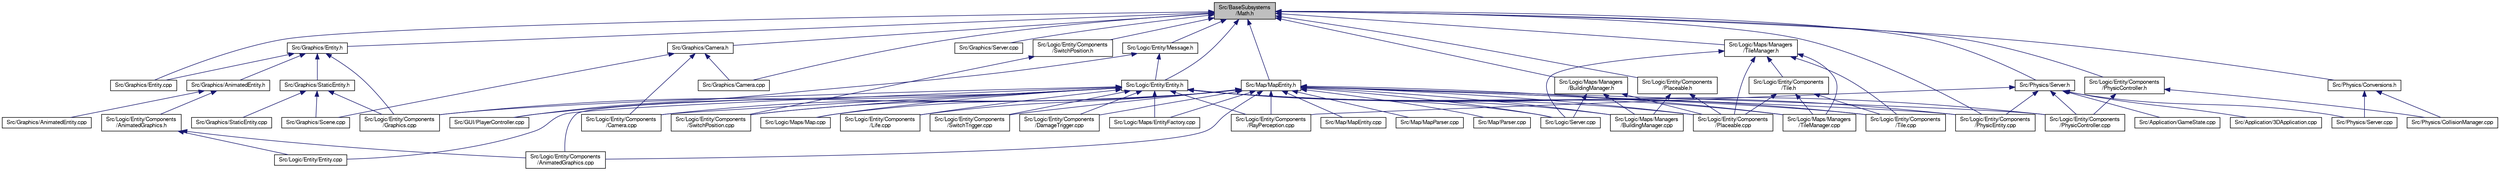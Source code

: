 digraph "Src/BaseSubsystems/Math.h"
{
  edge [fontname="FreeSans",fontsize="10",labelfontname="FreeSans",labelfontsize="10"];
  node [fontname="FreeSans",fontsize="10",shape=record];
  Node1 [label="Src/BaseSubsystems\l/Math.h",height=0.2,width=0.4,color="black", fillcolor="grey75", style="filled", fontcolor="black"];
  Node1 -> Node2 [dir="back",color="midnightblue",fontsize="10",style="solid",fontname="FreeSans"];
  Node2 [label="Src/Graphics/Entity.h",height=0.2,width=0.4,color="black", fillcolor="white", style="filled",URL="$_graphics_2_entity_8h_source.html"];
  Node2 -> Node3 [dir="back",color="midnightblue",fontsize="10",style="solid",fontname="FreeSans"];
  Node3 [label="Src/Graphics/AnimatedEntity.h",height=0.2,width=0.4,color="black", fillcolor="white", style="filled",URL="$_animated_entity_8h.html",tooltip="Contiene la declaración de la clase que representa una entidad gráfica con animaciones. "];
  Node3 -> Node4 [dir="back",color="midnightblue",fontsize="10",style="solid",fontname="FreeSans"];
  Node4 [label="Src/Graphics/AnimatedEntity.cpp",height=0.2,width=0.4,color="black", fillcolor="white", style="filled",URL="$_animated_entity_8cpp.html",tooltip="Contiene la implementación de la clase que representa una entidad gráfica con animaciones. "];
  Node3 -> Node5 [dir="back",color="midnightblue",fontsize="10",style="solid",fontname="FreeSans"];
  Node5 [label="Src/Logic/Entity/Components\l/AnimatedGraphics.h",height=0.2,width=0.4,color="black", fillcolor="white", style="filled",URL="$_animated_graphics_8h.html",tooltip="Contiene la declaraciï¿œn del componente que controla la representaciï¿œn grï¿œfica de una entidad es..."];
  Node5 -> Node6 [dir="back",color="midnightblue",fontsize="10",style="solid",fontname="FreeSans"];
  Node6 [label="Src/Logic/Entity/Components\l/AnimatedGraphics.cpp",height=0.2,width=0.4,color="black", fillcolor="white", style="filled",URL="$_animated_graphics_8cpp.html",tooltip="Contiene la implementaciï¿œn del componente que controla la representaciï¿œn grï¿œfica de una entidad..."];
  Node5 -> Node7 [dir="back",color="midnightblue",fontsize="10",style="solid",fontname="FreeSans"];
  Node7 [label="Src/Logic/Entity/Entity.cpp",height=0.2,width=0.4,color="black", fillcolor="white", style="filled",URL="$_logic_2_entity_2_entity_8cpp_source.html"];
  Node2 -> Node8 [dir="back",color="midnightblue",fontsize="10",style="solid",fontname="FreeSans"];
  Node8 [label="Src/Graphics/Entity.cpp",height=0.2,width=0.4,color="black", fillcolor="white", style="filled",URL="$_graphics_2_entity_8cpp_source.html"];
  Node2 -> Node9 [dir="back",color="midnightblue",fontsize="10",style="solid",fontname="FreeSans"];
  Node9 [label="Src/Graphics/StaticEntity.h",height=0.2,width=0.4,color="black", fillcolor="white", style="filled",URL="$_static_entity_8h.html",tooltip="Contiene la declaración de la clase que representa una entidad gráfica estática. "];
  Node9 -> Node10 [dir="back",color="midnightblue",fontsize="10",style="solid",fontname="FreeSans"];
  Node10 [label="Src/Graphics/Scene.cpp",height=0.2,width=0.4,color="black", fillcolor="white", style="filled",URL="$_scene_8cpp.html",tooltip="Contiene la implementación de la clase contenedora de los elementos de una escena. "];
  Node9 -> Node11 [dir="back",color="midnightblue",fontsize="10",style="solid",fontname="FreeSans"];
  Node11 [label="Src/Graphics/StaticEntity.cpp",height=0.2,width=0.4,color="black", fillcolor="white", style="filled",URL="$_static_entity_8cpp.html",tooltip="Contiene la implementación de la clase que representa una entidad gráfica estática. "];
  Node9 -> Node12 [dir="back",color="midnightblue",fontsize="10",style="solid",fontname="FreeSans"];
  Node12 [label="Src/Logic/Entity/Components\l/Graphics.cpp",height=0.2,width=0.4,color="black", fillcolor="white", style="filled",URL="$_graphics_8cpp.html",tooltip="Contiene la implementaciï¿œn del componente que controla la representaciï¿œn grï¿œfica de la entidad..."];
  Node2 -> Node12 [dir="back",color="midnightblue",fontsize="10",style="solid",fontname="FreeSans"];
  Node1 -> Node13 [dir="back",color="midnightblue",fontsize="10",style="solid",fontname="FreeSans"];
  Node13 [label="Src/Graphics/Camera.h",height=0.2,width=0.4,color="black", fillcolor="white", style="filled",URL="$_graphics_2_camera_8h_source.html"];
  Node13 -> Node14 [dir="back",color="midnightblue",fontsize="10",style="solid",fontname="FreeSans"];
  Node14 [label="Src/Graphics/Camera.cpp",height=0.2,width=0.4,color="black", fillcolor="white", style="filled",URL="$_graphics_2_camera_8cpp_source.html"];
  Node13 -> Node10 [dir="back",color="midnightblue",fontsize="10",style="solid",fontname="FreeSans"];
  Node13 -> Node15 [dir="back",color="midnightblue",fontsize="10",style="solid",fontname="FreeSans"];
  Node15 [label="Src/Logic/Entity/Components\l/Camera.cpp",height=0.2,width=0.4,color="black", fillcolor="white", style="filled",URL="$_logic_2_entity_2_components_2_camera_8cpp_source.html"];
  Node1 -> Node14 [dir="back",color="midnightblue",fontsize="10",style="solid",fontname="FreeSans"];
  Node1 -> Node8 [dir="back",color="midnightblue",fontsize="10",style="solid",fontname="FreeSans"];
  Node1 -> Node16 [dir="back",color="midnightblue",fontsize="10",style="solid",fontname="FreeSans"];
  Node16 [label="Src/Graphics/Server.cpp",height=0.2,width=0.4,color="black", fillcolor="white", style="filled",URL="$_graphics_2_server_8cpp_source.html"];
  Node1 -> Node17 [dir="back",color="midnightblue",fontsize="10",style="solid",fontname="FreeSans"];
  Node17 [label="Src/Logic/Entity/Components\l/PhysicController.h",height=0.2,width=0.4,color="black", fillcolor="white", style="filled",URL="$_physic_controller_8h.html",tooltip="Contiene la declaraciï¿œn del componente que se utiliza para representar jugadores y enemigos en el m..."];
  Node17 -> Node18 [dir="back",color="midnightblue",fontsize="10",style="solid",fontname="FreeSans"];
  Node18 [label="Src/Logic/Entity/Components\l/PhysicController.cpp",height=0.2,width=0.4,color="black", fillcolor="white", style="filled",URL="$_physic_controller_8cpp.html",tooltip="Contiene la implementaciï¿œn del componente que se utiliza para representar jugadores y enemigos en e..."];
  Node17 -> Node19 [dir="back",color="midnightblue",fontsize="10",style="solid",fontname="FreeSans"];
  Node19 [label="Src/Physics/CollisionManager.cpp",height=0.2,width=0.4,color="black", fillcolor="white", style="filled",URL="$_collision_manager_8cpp.html",tooltip="Contiene la implementación del gestor de colisiones. "];
  Node1 -> Node20 [dir="back",color="midnightblue",fontsize="10",style="solid",fontname="FreeSans"];
  Node20 [label="Src/Logic/Entity/Components\l/PhysicEntity.cpp",height=0.2,width=0.4,color="black", fillcolor="white", style="filled",URL="$_physic_entity_8cpp.html",tooltip="Contiene la implementaciï¿œn del componente encargado de representar entidades fï¿œsicas simples..."];
  Node1 -> Node21 [dir="back",color="midnightblue",fontsize="10",style="solid",fontname="FreeSans"];
  Node21 [label="Src/Logic/Entity/Components\l/Placeable.h",height=0.2,width=0.4,color="black", fillcolor="white", style="filled",URL="$_placeable_8h_source.html"];
  Node21 -> Node22 [dir="back",color="midnightblue",fontsize="10",style="solid",fontname="FreeSans"];
  Node22 [label="Src/Logic/Entity/Components\l/Placeable.cpp",height=0.2,width=0.4,color="black", fillcolor="white", style="filled",URL="$_placeable_8cpp_source.html"];
  Node21 -> Node23 [dir="back",color="midnightblue",fontsize="10",style="solid",fontname="FreeSans"];
  Node23 [label="Src/Logic/Maps/Managers\l/BuildingManager.cpp",height=0.2,width=0.4,color="black", fillcolor="white", style="filled",URL="$_building_manager_8cpp.html",tooltip="Contiene la implementación del gestor de la matriz de tiles. "];
  Node1 -> Node24 [dir="back",color="midnightblue",fontsize="10",style="solid",fontname="FreeSans"];
  Node24 [label="Src/Logic/Entity/Components\l/SwitchPosition.h",height=0.2,width=0.4,color="black", fillcolor="white", style="filled",URL="$_switch_position_8h.html",tooltip="Contiene la declaraciï¿œn del componente que controla el movimiento de una entidad que tiene dos esta..."];
  Node24 -> Node25 [dir="back",color="midnightblue",fontsize="10",style="solid",fontname="FreeSans"];
  Node25 [label="Src/Logic/Entity/Components\l/SwitchPosition.cpp",height=0.2,width=0.4,color="black", fillcolor="white", style="filled",URL="$_switch_position_8cpp.html",tooltip="Contiene la implementaciï¿œn del componente que controla el movimiento de una entidad que tiene dos e..."];
  Node1 -> Node26 [dir="back",color="midnightblue",fontsize="10",style="solid",fontname="FreeSans"];
  Node26 [label="Src/Logic/Entity/Entity.h",height=0.2,width=0.4,color="black", fillcolor="white", style="filled",URL="$_logic_2_entity_2_entity_8h_source.html"];
  Node26 -> Node27 [dir="back",color="midnightblue",fontsize="10",style="solid",fontname="FreeSans"];
  Node27 [label="Src/GUI/PlayerController.cpp",height=0.2,width=0.4,color="black", fillcolor="white", style="filled",URL="$_player_controller_8cpp.html",tooltip="Contiene la implementaciï¿œn de la clase CPlayerController. "];
  Node26 -> Node6 [dir="back",color="midnightblue",fontsize="10",style="solid",fontname="FreeSans"];
  Node26 -> Node15 [dir="back",color="midnightblue",fontsize="10",style="solid",fontname="FreeSans"];
  Node26 -> Node28 [dir="back",color="midnightblue",fontsize="10",style="solid",fontname="FreeSans"];
  Node28 [label="Src/Logic/Entity/Components\l/DamageTrigger.cpp",height=0.2,width=0.4,color="black", fillcolor="white", style="filled",URL="$_damage_trigger_8cpp.html",tooltip="Contiene la implementaciï¿œn del componente que envia un mensaje DAMAGED cuando su entidad es tocada..."];
  Node26 -> Node12 [dir="back",color="midnightblue",fontsize="10",style="solid",fontname="FreeSans"];
  Node26 -> Node29 [dir="back",color="midnightblue",fontsize="10",style="solid",fontname="FreeSans"];
  Node29 [label="Src/Logic/Entity/Components\l/Life.cpp",height=0.2,width=0.4,color="black", fillcolor="white", style="filled",URL="$_life_8cpp.html",tooltip="Contiene la implementaciï¿œn del componente que controla la vida de una entidad. "];
  Node26 -> Node18 [dir="back",color="midnightblue",fontsize="10",style="solid",fontname="FreeSans"];
  Node26 -> Node20 [dir="back",color="midnightblue",fontsize="10",style="solid",fontname="FreeSans"];
  Node26 -> Node22 [dir="back",color="midnightblue",fontsize="10",style="solid",fontname="FreeSans"];
  Node26 -> Node30 [dir="back",color="midnightblue",fontsize="10",style="solid",fontname="FreeSans"];
  Node30 [label="Src/Logic/Entity/Components\l/RayPerception.cpp",height=0.2,width=0.4,color="black", fillcolor="white", style="filled",URL="$_ray_perception_8cpp.html",tooltip="Contiene la implementaciï¿œn de un componente de percepciï¿œn basado en lanzamiento de rayos..."];
  Node26 -> Node25 [dir="back",color="midnightblue",fontsize="10",style="solid",fontname="FreeSans"];
  Node26 -> Node31 [dir="back",color="midnightblue",fontsize="10",style="solid",fontname="FreeSans"];
  Node31 [label="Src/Logic/Entity/Components\l/SwitchTrigger.cpp",height=0.2,width=0.4,color="black", fillcolor="white", style="filled",URL="$_switch_trigger_8cpp.html",tooltip="Contiene la declaraciï¿œn del componente que envia un mensaje SWITCH a otra entidad cuando recibe un ..."];
  Node26 -> Node32 [dir="back",color="midnightblue",fontsize="10",style="solid",fontname="FreeSans"];
  Node32 [label="Src/Logic/Entity/Components\l/Tile.cpp",height=0.2,width=0.4,color="black", fillcolor="white", style="filled",URL="$_tile_8cpp_source.html"];
  Node26 -> Node7 [dir="back",color="midnightblue",fontsize="10",style="solid",fontname="FreeSans"];
  Node26 -> Node33 [dir="back",color="midnightblue",fontsize="10",style="solid",fontname="FreeSans"];
  Node33 [label="Src/Logic/Maps/EntityFactory.cpp",height=0.2,width=0.4,color="black", fillcolor="white", style="filled",URL="$_entity_factory_8cpp.html",tooltip="Contiene la implementación de la clase factoría de entidades del juego. "];
  Node26 -> Node23 [dir="back",color="midnightblue",fontsize="10",style="solid",fontname="FreeSans"];
  Node26 -> Node34 [dir="back",color="midnightblue",fontsize="10",style="solid",fontname="FreeSans"];
  Node34 [label="Src/Logic/Maps/Managers\l/TileManager.cpp",height=0.2,width=0.4,color="black", fillcolor="white", style="filled",URL="$_tile_manager_8cpp.html",tooltip="THIS IS A TEMPLATE OF AN EMPTY SINGLETON MANAGER, CONTAINING ONLY THE MANAGER INSTANCE AND ALL REQUIR..."];
  Node26 -> Node35 [dir="back",color="midnightblue",fontsize="10",style="solid",fontname="FreeSans"];
  Node35 [label="Src/Logic/Maps/Map.cpp",height=0.2,width=0.4,color="black", fillcolor="white", style="filled",URL="$_map_8cpp.html",tooltip="Contiene la implementaciï¿œn de la clase CMap, Un mapa lï¿œgico. "];
  Node26 -> Node36 [dir="back",color="midnightblue",fontsize="10",style="solid",fontname="FreeSans"];
  Node36 [label="Src/Logic/Server.cpp",height=0.2,width=0.4,color="black", fillcolor="white", style="filled",URL="$_logic_2_server_8cpp_source.html"];
  Node1 -> Node37 [dir="back",color="midnightblue",fontsize="10",style="solid",fontname="FreeSans"];
  Node37 [label="Src/Logic/Entity/Message.h",height=0.2,width=0.4,color="black", fillcolor="white", style="filled",URL="$_message_8h.html",tooltip="Contiene el tipo de datos de un mensaje. "];
  Node37 -> Node27 [dir="back",color="midnightblue",fontsize="10",style="solid",fontname="FreeSans"];
  Node37 -> Node26 [dir="back",color="midnightblue",fontsize="10",style="solid",fontname="FreeSans"];
  Node1 -> Node38 [dir="back",color="midnightblue",fontsize="10",style="solid",fontname="FreeSans"];
  Node38 [label="Src/Logic/Maps/Managers\l/BuildingManager.h",height=0.2,width=0.4,color="black", fillcolor="white", style="filled",URL="$_building_manager_8h.html",tooltip="Contiene la declaración del gestor de edificios. "];
  Node38 -> Node22 [dir="back",color="midnightblue",fontsize="10",style="solid",fontname="FreeSans"];
  Node38 -> Node23 [dir="back",color="midnightblue",fontsize="10",style="solid",fontname="FreeSans"];
  Node38 -> Node36 [dir="back",color="midnightblue",fontsize="10",style="solid",fontname="FreeSans"];
  Node1 -> Node39 [dir="back",color="midnightblue",fontsize="10",style="solid",fontname="FreeSans"];
  Node39 [label="Src/Logic/Maps/Managers\l/TileManager.h",height=0.2,width=0.4,color="black", fillcolor="white", style="filled",URL="$_tile_manager_8h.html",tooltip="THIS IS A TEMPLATE OF AN EMPTY SINGLETON MANAGER, CONTAINING ONLY THE MANAGER INSTANCE AND ALL REQUIR..."];
  Node39 -> Node22 [dir="back",color="midnightblue",fontsize="10",style="solid",fontname="FreeSans"];
  Node39 -> Node40 [dir="back",color="midnightblue",fontsize="10",style="solid",fontname="FreeSans"];
  Node40 [label="Src/Logic/Entity/Components\l/Tile.h",height=0.2,width=0.4,color="black", fillcolor="white", style="filled",URL="$_tile_8h_source.html"];
  Node40 -> Node22 [dir="back",color="midnightblue",fontsize="10",style="solid",fontname="FreeSans"];
  Node40 -> Node32 [dir="back",color="midnightblue",fontsize="10",style="solid",fontname="FreeSans"];
  Node40 -> Node34 [dir="back",color="midnightblue",fontsize="10",style="solid",fontname="FreeSans"];
  Node39 -> Node32 [dir="back",color="midnightblue",fontsize="10",style="solid",fontname="FreeSans"];
  Node39 -> Node34 [dir="back",color="midnightblue",fontsize="10",style="solid",fontname="FreeSans"];
  Node39 -> Node36 [dir="back",color="midnightblue",fontsize="10",style="solid",fontname="FreeSans"];
  Node1 -> Node41 [dir="back",color="midnightblue",fontsize="10",style="solid",fontname="FreeSans"];
  Node41 [label="Src/Map/MapEntity.h",height=0.2,width=0.4,color="black", fillcolor="white", style="filled",URL="$_map_entity_8h_source.html"];
  Node41 -> Node6 [dir="back",color="midnightblue",fontsize="10",style="solid",fontname="FreeSans"];
  Node41 -> Node15 [dir="back",color="midnightblue",fontsize="10",style="solid",fontname="FreeSans"];
  Node41 -> Node28 [dir="back",color="midnightblue",fontsize="10",style="solid",fontname="FreeSans"];
  Node41 -> Node12 [dir="back",color="midnightblue",fontsize="10",style="solid",fontname="FreeSans"];
  Node41 -> Node29 [dir="back",color="midnightblue",fontsize="10",style="solid",fontname="FreeSans"];
  Node41 -> Node18 [dir="back",color="midnightblue",fontsize="10",style="solid",fontname="FreeSans"];
  Node41 -> Node20 [dir="back",color="midnightblue",fontsize="10",style="solid",fontname="FreeSans"];
  Node41 -> Node22 [dir="back",color="midnightblue",fontsize="10",style="solid",fontname="FreeSans"];
  Node41 -> Node30 [dir="back",color="midnightblue",fontsize="10",style="solid",fontname="FreeSans"];
  Node41 -> Node25 [dir="back",color="midnightblue",fontsize="10",style="solid",fontname="FreeSans"];
  Node41 -> Node31 [dir="back",color="midnightblue",fontsize="10",style="solid",fontname="FreeSans"];
  Node41 -> Node32 [dir="back",color="midnightblue",fontsize="10",style="solid",fontname="FreeSans"];
  Node41 -> Node33 [dir="back",color="midnightblue",fontsize="10",style="solid",fontname="FreeSans"];
  Node41 -> Node23 [dir="back",color="midnightblue",fontsize="10",style="solid",fontname="FreeSans"];
  Node41 -> Node34 [dir="back",color="midnightblue",fontsize="10",style="solid",fontname="FreeSans"];
  Node41 -> Node35 [dir="back",color="midnightblue",fontsize="10",style="solid",fontname="FreeSans"];
  Node41 -> Node36 [dir="back",color="midnightblue",fontsize="10",style="solid",fontname="FreeSans"];
  Node41 -> Node42 [dir="back",color="midnightblue",fontsize="10",style="solid",fontname="FreeSans"];
  Node42 [label="Src/Map/MapEntity.cpp",height=0.2,width=0.4,color="black", fillcolor="white", style="filled",URL="$_map_entity_8cpp_source.html"];
  Node41 -> Node43 [dir="back",color="midnightblue",fontsize="10",style="solid",fontname="FreeSans"];
  Node43 [label="Src/Map/MapParser.cpp",height=0.2,width=0.4,color="black", fillcolor="white", style="filled",URL="$_map_parser_8cpp.html",tooltip="Contiene la implementación de la clase que encapsula el parseo de mapas. "];
  Node41 -> Node44 [dir="back",color="midnightblue",fontsize="10",style="solid",fontname="FreeSans"];
  Node44 [label="Src/Map/Parser.cpp",height=0.2,width=0.4,color="black", fillcolor="white", style="filled",URL="$_parser_8cpp_source.html"];
  Node1 -> Node45 [dir="back",color="midnightblue",fontsize="10",style="solid",fontname="FreeSans"];
  Node45 [label="Src/Physics/Conversions.h",height=0.2,width=0.4,color="black", fillcolor="white", style="filled",URL="$_conversions_8h.html",tooltip="Funciones auxiliares para convertir entre los tipos de PhysX y los tipos de la lï¿œgica. "];
  Node45 -> Node19 [dir="back",color="midnightblue",fontsize="10",style="solid",fontname="FreeSans"];
  Node45 -> Node46 [dir="back",color="midnightblue",fontsize="10",style="solid",fontname="FreeSans"];
  Node46 [label="Src/Physics/Server.cpp",height=0.2,width=0.4,color="black", fillcolor="white", style="filled",URL="$_physics_2_server_8cpp_source.html"];
  Node1 -> Node47 [dir="back",color="midnightblue",fontsize="10",style="solid",fontname="FreeSans"];
  Node47 [label="Src/Physics/Server.h",height=0.2,width=0.4,color="black", fillcolor="white", style="filled",URL="$_physics_2_server_8h_source.html"];
  Node47 -> Node48 [dir="back",color="midnightblue",fontsize="10",style="solid",fontname="FreeSans"];
  Node48 [label="Src/Application/3DApplication.cpp",height=0.2,width=0.4,color="black", fillcolor="white", style="filled",URL="$3_d_application_8cpp.html",tooltip="Contiene la implementación de la clase aplicacion para aplicaciones basadas en Ogre. "];
  Node47 -> Node49 [dir="back",color="midnightblue",fontsize="10",style="solid",fontname="FreeSans"];
  Node49 [label="Src/Application/GameState.cpp",height=0.2,width=0.4,color="black", fillcolor="white", style="filled",URL="$_game_state_8cpp.html",tooltip="Contiene la implementación del estado de juego. "];
  Node47 -> Node18 [dir="back",color="midnightblue",fontsize="10",style="solid",fontname="FreeSans"];
  Node47 -> Node20 [dir="back",color="midnightblue",fontsize="10",style="solid",fontname="FreeSans"];
  Node47 -> Node30 [dir="back",color="midnightblue",fontsize="10",style="solid",fontname="FreeSans"];
  Node47 -> Node46 [dir="back",color="midnightblue",fontsize="10",style="solid",fontname="FreeSans"];
}

